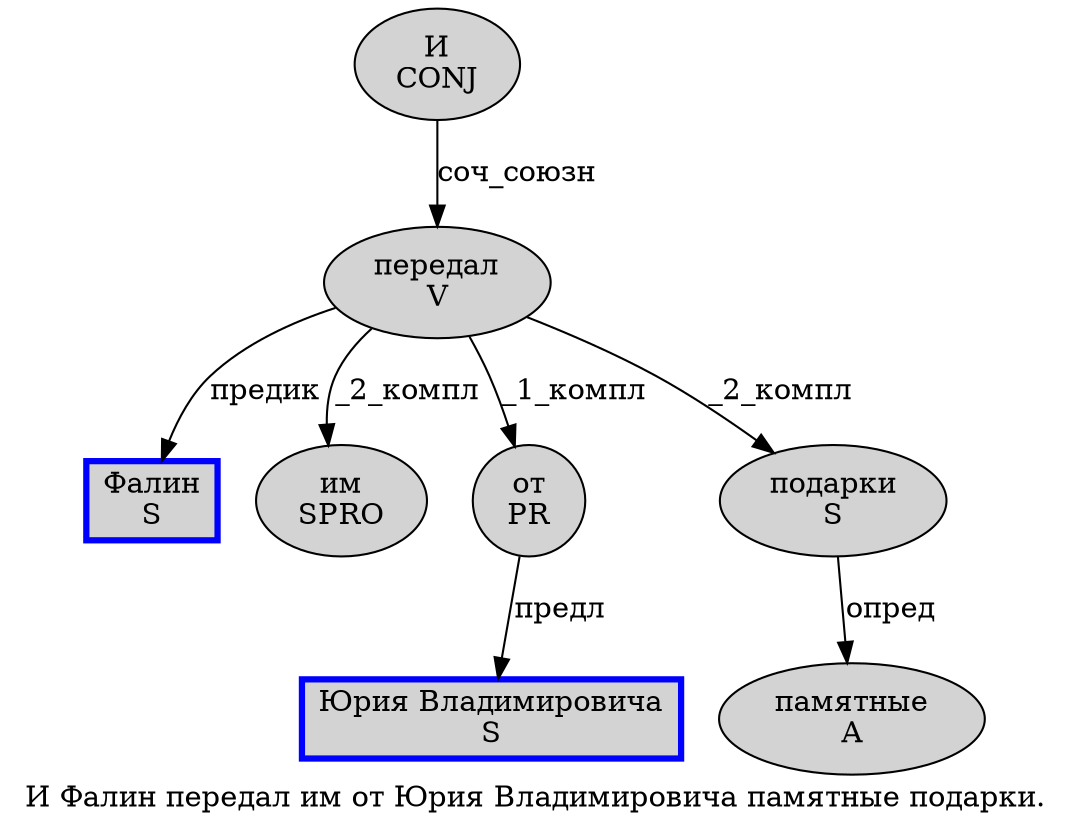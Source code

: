 digraph SENTENCE_979 {
	graph [label="И Фалин передал им от Юрия Владимировича памятные подарки."]
	node [style=filled]
		0 [label="И
CONJ" color="" fillcolor=lightgray penwidth=1 shape=ellipse]
		1 [label="Фалин
S" color=blue fillcolor=lightgray penwidth=3 shape=box]
		2 [label="передал
V" color="" fillcolor=lightgray penwidth=1 shape=ellipse]
		3 [label="им
SPRO" color="" fillcolor=lightgray penwidth=1 shape=ellipse]
		4 [label="от
PR" color="" fillcolor=lightgray penwidth=1 shape=ellipse]
		5 [label="Юрия Владимировича
S" color=blue fillcolor=lightgray penwidth=3 shape=box]
		6 [label="памятные
A" color="" fillcolor=lightgray penwidth=1 shape=ellipse]
		7 [label="подарки
S" color="" fillcolor=lightgray penwidth=1 shape=ellipse]
			0 -> 2 [label="соч_союзн"]
			2 -> 1 [label="предик"]
			2 -> 3 [label="_2_компл"]
			2 -> 4 [label="_1_компл"]
			2 -> 7 [label="_2_компл"]
			7 -> 6 [label="опред"]
			4 -> 5 [label="предл"]
}